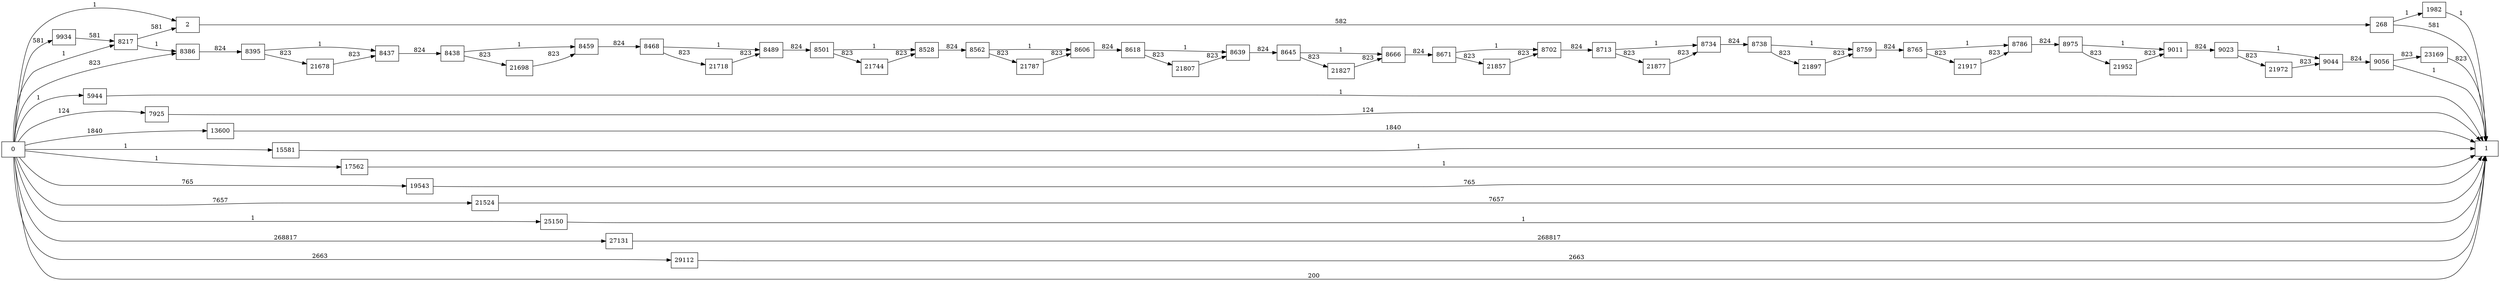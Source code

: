 digraph {
	graph [rankdir=LR]
	node [shape=rectangle]
	2 -> 268 [label=582]
	268 -> 1 [label=581]
	268 -> 1982 [label=1]
	1982 -> 1 [label=1]
	5944 -> 1 [label=1]
	7925 -> 1 [label=124]
	8217 -> 8386 [label=1]
	8217 -> 2 [label=581]
	8386 -> 8395 [label=824]
	8395 -> 8437 [label=1]
	8395 -> 21678 [label=823]
	8437 -> 8438 [label=824]
	8438 -> 8459 [label=1]
	8438 -> 21698 [label=823]
	8459 -> 8468 [label=824]
	8468 -> 8489 [label=1]
	8468 -> 21718 [label=823]
	8489 -> 8501 [label=824]
	8501 -> 8528 [label=1]
	8501 -> 21744 [label=823]
	8528 -> 8562 [label=824]
	8562 -> 8606 [label=1]
	8562 -> 21787 [label=823]
	8606 -> 8618 [label=824]
	8618 -> 8639 [label=1]
	8618 -> 21807 [label=823]
	8639 -> 8645 [label=824]
	8645 -> 8666 [label=1]
	8645 -> 21827 [label=823]
	8666 -> 8671 [label=824]
	8671 -> 8702 [label=1]
	8671 -> 21857 [label=823]
	8702 -> 8713 [label=824]
	8713 -> 8734 [label=1]
	8713 -> 21877 [label=823]
	8734 -> 8738 [label=824]
	8738 -> 8759 [label=1]
	8738 -> 21897 [label=823]
	8759 -> 8765 [label=824]
	8765 -> 8786 [label=1]
	8765 -> 21917 [label=823]
	8786 -> 8975 [label=824]
	8975 -> 9011 [label=1]
	8975 -> 21952 [label=823]
	9011 -> 9023 [label=824]
	9023 -> 9044 [label=1]
	9023 -> 21972 [label=823]
	9044 -> 9056 [label=824]
	9056 -> 1 [label=1]
	9056 -> 23169 [label=823]
	9934 -> 8217 [label=581]
	13600 -> 1 [label=1840]
	15581 -> 1 [label=1]
	17562 -> 1 [label=1]
	19543 -> 1 [label=765]
	21524 -> 1 [label=7657]
	21678 -> 8437 [label=823]
	21698 -> 8459 [label=823]
	21718 -> 8489 [label=823]
	21744 -> 8528 [label=823]
	21787 -> 8606 [label=823]
	21807 -> 8639 [label=823]
	21827 -> 8666 [label=823]
	21857 -> 8702 [label=823]
	21877 -> 8734 [label=823]
	21897 -> 8759 [label=823]
	21917 -> 8786 [label=823]
	21952 -> 9011 [label=823]
	21972 -> 9044 [label=823]
	23169 -> 1 [label=823]
	25150 -> 1 [label=1]
	27131 -> 1 [label=268817]
	29112 -> 1 [label=2663]
	0 -> 2 [label=1]
	0 -> 1 [label=200]
	0 -> 5944 [label=1]
	0 -> 7925 [label=124]
	0 -> 8217 [label=1]
	0 -> 9934 [label=581]
	0 -> 13600 [label=1840]
	0 -> 15581 [label=1]
	0 -> 17562 [label=1]
	0 -> 19543 [label=765]
	0 -> 21524 [label=7657]
	0 -> 8386 [label=823]
	0 -> 25150 [label=1]
	0 -> 27131 [label=268817]
	0 -> 29112 [label=2663]
}
